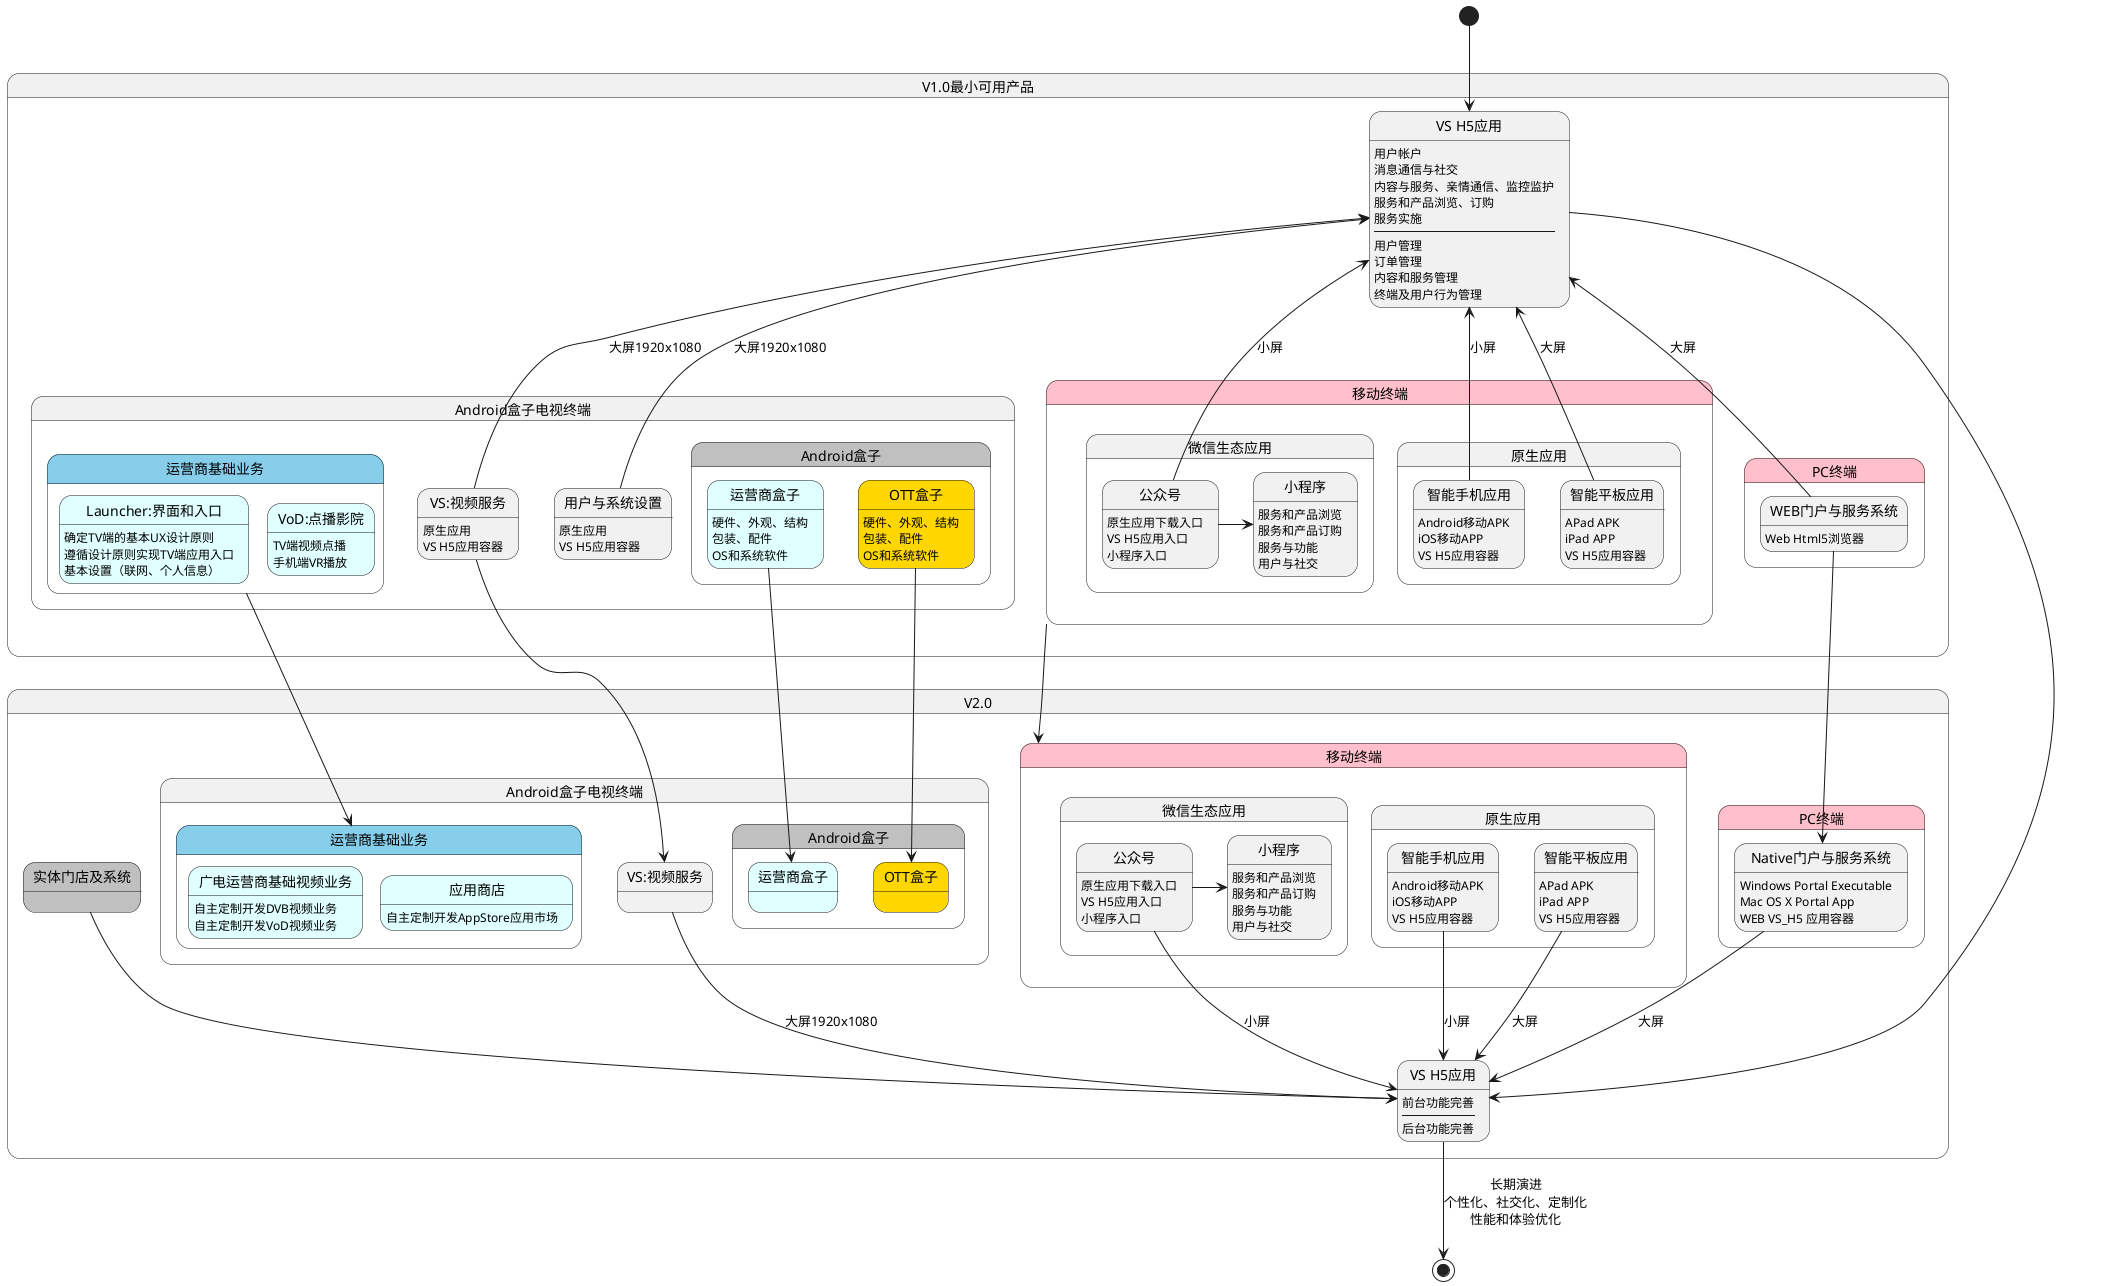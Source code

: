 
@startuml

state "V1.0最小可用产品" as V1{

  state "VS H5应用" as VS_H5_V1
    VS_H5_V1: 用户帐户
    VS_H5_V1: 消息通信与社交
    VS_H5_V1: 内容与服务、亲情通信、监控监护
    VS_H5_V1: 服务和产品浏览、订购
    VS_H5_V1: 服务实施
    VS_H5_V1: ----
    VS_H5_V1: 用户管理
    VS_H5_V1: 订单管理
    VS_H5_V1: 内容和服务管理
    VS_H5_V1: 终端及用户行为管理


  state "Android盒子电视终端" as TV_V1{

    state "Android盒子" as ANDROID_STB_V1 #silver{
      state "运营商盒子" as ANDROID_STB_CARRIER_V1 #lightcyan
        ANDROID_STB_CARRIER_V1: 硬件、外观、结构
        ANDROID_STB_CARRIER_V1: 包装、配件
        ANDROID_STB_CARRIER_V1: OS和系统软件

      state "OTT盒子" as ANDROID_STB_OTT_V1 #Gold
        ANDROID_STB_OTT_V1: 硬件、外观、结构
        ANDROID_STB_OTT_V1: 包装、配件
        ANDROID_STB_OTT_V1: OS和系统软件
    }

    state "运营商基础业务" as CARRIER_BASE_V1 #skyblue{

      state "Launcher:界面和入口" as LAUNCHER  #lightcyan
        LAUNCHER: 确定TV端的基本UX设计原则
        LAUNCHER: 遵循设计原则实现TV端应用入口
        LAUNCHER: 基本设置（联网、个人信息）

      state "VoD:点播影院" as TV_VOD #lightcyan
        TV_VOD: TV端视频点播
        TV_VOD: 手机端VR播放
    }
    
    state "VS:视频服务" as TV_VS_V1
      TV_VS_V1: 原生应用
      TV_VS_V1: VS H5应用容器

    state "用户与系统设置" as TV_SETTING_V1
      TV_SETTING_V1: 原生应用
      TV_SETTING_V1: VS H5应用容器
  }

  state "移动终端" as MOBILE_V1 #pink{

    state "原生应用" as MOBILE_NATIVE_V1{
      state "智能手机应用" as PHONE_NATIVE_V1
        PHONE_NATIVE_V1: Android移动APK
        PHONE_NATIVE_V1: iOS移动APP
        PHONE_NATIVE_V1: VS H5应用容器

      state "智能平板应用" as PAD_NATIVE_V1
        PAD_NATIVE_V1: APad APK
        PAD_NATIVE_V1: iPad APP
        PAD_NATIVE_V1: VS H5应用容器
    }

    state "微信生态应用" as WECHAT_V1{

      state "公众号" as WECHAT_PUB_V1
        WECHAT_PUB_V1: 原生应用下载入口
        WECHAT_PUB_V1: VS H5应用入口
        WECHAT_PUB_V1: 小程序入口

      state "小程序" as WECHAT_MINIAPP_V1
        WECHAT_MINIAPP_V1: 服务和产品浏览
        WECHAT_MINIAPP_V1: 服务和产品订购
        WECHAT_MINIAPP_V1: 服务与功能
        WECHAT_MINIAPP_V1: 用户与社交

      WECHAT_PUB_V1 -> WECHAT_MINIAPP_V1
    }

  }

  state "PC终端" as PC_V1 #pink{

    state "WEB门户与服务系统" as PC_PORTAL_NATIVE_V1
      PC_PORTAL_NATIVE_V1: Web Html5浏览器
  }


  TV_VS_V1 -up-> VS_H5_V1 : 大屏1920x1080
  TV_SETTING_V1 -up-> VS_H5_V1 : 大屏1920x1080
  PHONE_NATIVE_V1 -up-> VS_H5_V1 : 小屏
  PAD_NATIVE_V1 -up-> VS_H5_V1 : 大屏
  WECHAT_PUB_V1 -up-> VS_H5_V1 : 小屏
  PC_PORTAL_NATIVE_V1 -up-> VS_H5_V1 : 大屏
}

state "V2.0" as V2{

  state "VS H5应用" as VS_H5_V2
    VS_H5_V2: 前台功能完善
    VS_H5_V2: ----
    VS_H5_V2: 后台功能完善


  state "Android盒子电视终端" as TV_V2 {
    
    state "Android盒子" as ANDROID_STB_V2 #silver{
      state "运营商盒子" as ANDROID_STB_CARRIER_V2 #lightcyan

      state "OTT盒子" as ANDROID_STB_OTT_V2 #Gold
    }


    state "运营商基础业务" as CARRIER_BASE_V2 #skyblue{

      state "广电运营商基础视频业务" as TV_HFC #lightcyan
        TV_HFC: 自主定制开发DVB视频业务
        TV_HFC: 自主定制开发VoD视频业务
      
      state "应用商店" as TV_APPSTORE #lightcyan
        TV_APPSTORE: 自主定制开发AppStore应用市场
    }

    state "VS:视频服务" as TV_VS_V2
  }

  state "PC终端" as PC_V2 #pink{
    state "Native门户与服务系统" as PC_PORTAL_NATIVE_V2
      PC_PORTAL_NATIVE_V2: Windows Portal Executable
      PC_PORTAL_NATIVE_V2: Mac OS X Portal App
      PC_PORTAL_NATIVE_V2: WEB VS_H5 应用容器
  }

  state "实体门店及系统" as STORE_MIS  #silver


  state "移动终端" as MOBILE_V2 #pink{
    state "原生应用" as MOBILE_NATIVE_V2{
      state "智能手机应用" as PHONE_NATIVE_V2
        PHONE_NATIVE_V2: Android移动APK
        PHONE_NATIVE_V2: iOS移动APP
        PHONE_NATIVE_V2: VS H5应用容器

      state "智能平板应用" as PAD_NATIVE_V2
        PAD_NATIVE_V2: APad APK
        PAD_NATIVE_V2: iPad APP
        PAD_NATIVE_V2: VS H5应用容器
    }

    state "微信生态应用" as WECHAT_V2{

      state "公众号" as WECHAT_PUB_V2
        WECHAT_PUB_V2: 原生应用下载入口
        WECHAT_PUB_V2: VS H5应用入口
        WECHAT_PUB_V2: 小程序入口

      state "小程序" as WECHAT_MINIAPP_V2
        WECHAT_MINIAPP_V2: 服务和产品浏览
        WECHAT_MINIAPP_V2: 服务和产品订购
        WECHAT_MINIAPP_V2: 服务与功能
        WECHAT_MINIAPP_V2: 用户与社交

      WECHAT_PUB_V2 -> WECHAT_MINIAPP_V2
    }
  }

  TV_VS_V2 --> VS_H5_V2 : 大屏1920x1080

  WECHAT_PUB_V2 --> VS_H5_V2 : 小屏
  PC_PORTAL_NATIVE_V2 --> VS_H5_V2 : 大屏
  PHONE_NATIVE_V2 --> VS_H5_V2 : 小屏
  PAD_NATIVE_V2 --> VS_H5_V2 : 大屏

  STORE_MIS --> VS_H5_V2
}

[*] --> VS_H5_V1

MOBILE_V1 --> MOBILE_V2
ANDROID_STB_CARRIER_V1 --> ANDROID_STB_CARRIER_V2
ANDROID_STB_OTT_V1 --> ANDROID_STB_OTT_V2
CARRIER_BASE_V1 --> CARRIER_BASE_V2
TV_VS_V1 --> TV_VS_V2


PC_PORTAL_NATIVE_V1 --> PC_PORTAL_NATIVE_V2

VS_H5_V1 -> VS_H5_V2

VS_H5_V2 --> [*] : 长期演进\n个性化、社交化、定制化\n性能和体验优化

@enduml
